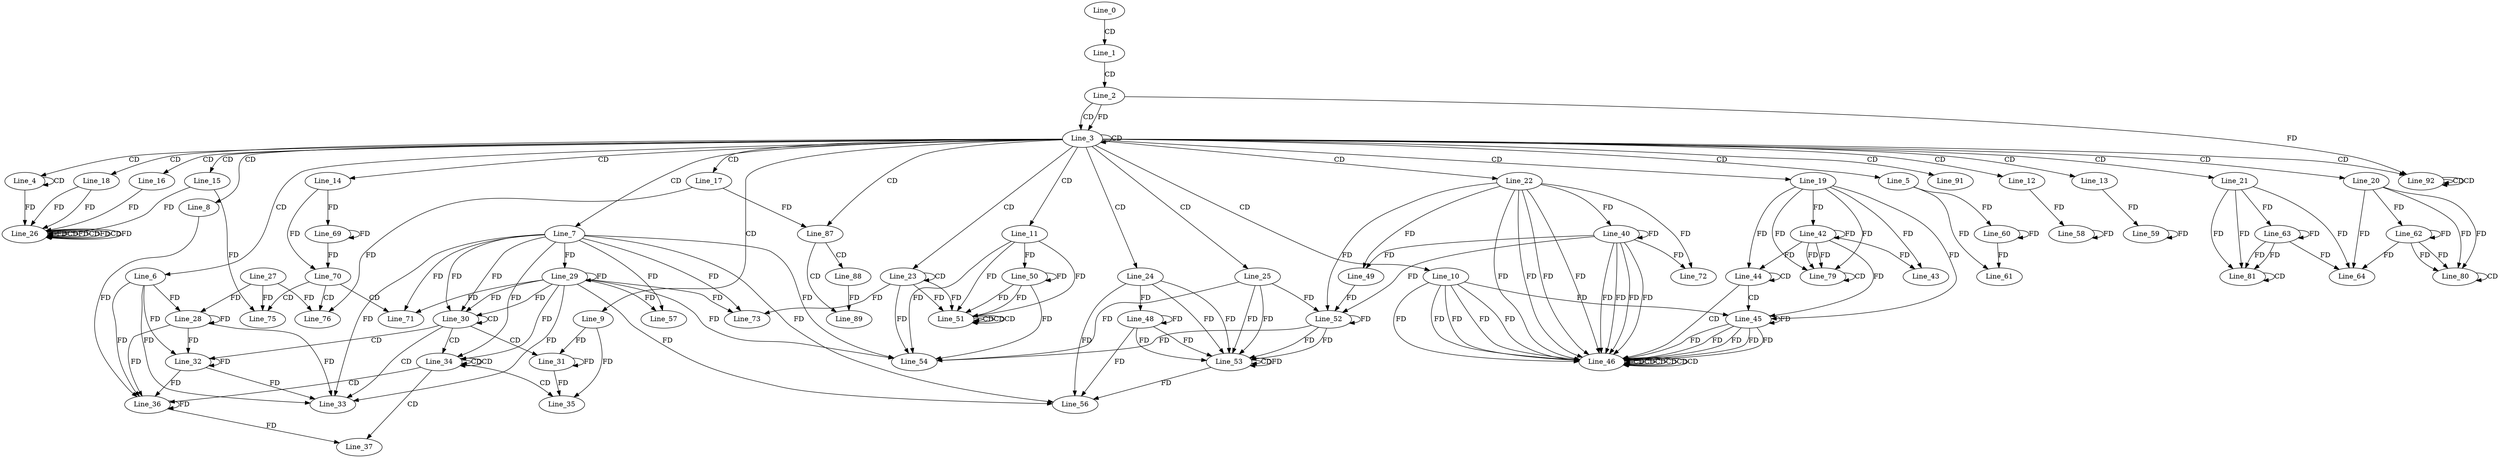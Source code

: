 digraph G {
  Line_0;
  Line_1;
  Line_2;
  Line_3;
  Line_3;
  Line_3;
  Line_4;
  Line_4;
  Line_5;
  Line_6;
  Line_7;
  Line_8;
  Line_9;
  Line_10;
  Line_11;
  Line_12;
  Line_13;
  Line_14;
  Line_15;
  Line_16;
  Line_17;
  Line_18;
  Line_19;
  Line_20;
  Line_21;
  Line_22;
  Line_23;
  Line_23;
  Line_24;
  Line_25;
  Line_26;
  Line_26;
  Line_26;
  Line_26;
  Line_26;
  Line_26;
  Line_28;
  Line_28;
  Line_27;
  Line_29;
  Line_30;
  Line_30;
  Line_31;
  Line_32;
  Line_32;
  Line_33;
  Line_34;
  Line_34;
  Line_35;
  Line_36;
  Line_36;
  Line_36;
  Line_36;
  Line_36;
  Line_37;
  Line_40;
  Line_42;
  Line_43;
  Line_44;
  Line_44;
  Line_45;
  Line_45;
  Line_45;
  Line_46;
  Line_46;
  Line_46;
  Line_46;
  Line_46;
  Line_46;
  Line_46;
  Line_46;
  Line_48;
  Line_49;
  Line_50;
  Line_51;
  Line_51;
  Line_51;
  Line_51;
  Line_52;
  Line_52;
  Line_49;
  Line_53;
  Line_53;
  Line_54;
  Line_56;
  Line_57;
  Line_58;
  Line_58;
  Line_59;
  Line_59;
  Line_60;
  Line_61;
  Line_62;
  Line_62;
  Line_63;
  Line_63;
  Line_64;
  Line_64;
  Line_69;
  Line_69;
  Line_70;
  Line_71;
  Line_72;
  Line_73;
  Line_75;
  Line_76;
  Line_79;
  Line_79;
  Line_80;
  Line_80;
  Line_81;
  Line_81;
  Line_87;
  Line_87;
  Line_88;
  Line_89;
  Line_91;
  Line_92;
  Line_92;
  Line_92;
  Line_92;
  Line_0 -> Line_1 [ label="CD" ];
  Line_1 -> Line_2 [ label="CD" ];
  Line_2 -> Line_3 [ label="CD" ];
  Line_3 -> Line_3 [ label="CD" ];
  Line_2 -> Line_3 [ label="FD" ];
  Line_3 -> Line_4 [ label="CD" ];
  Line_4 -> Line_4 [ label="CD" ];
  Line_3 -> Line_5 [ label="CD" ];
  Line_3 -> Line_6 [ label="CD" ];
  Line_3 -> Line_7 [ label="CD" ];
  Line_3 -> Line_8 [ label="CD" ];
  Line_3 -> Line_9 [ label="CD" ];
  Line_3 -> Line_10 [ label="CD" ];
  Line_3 -> Line_11 [ label="CD" ];
  Line_3 -> Line_12 [ label="CD" ];
  Line_3 -> Line_13 [ label="CD" ];
  Line_3 -> Line_14 [ label="CD" ];
  Line_3 -> Line_15 [ label="CD" ];
  Line_3 -> Line_16 [ label="CD" ];
  Line_3 -> Line_17 [ label="CD" ];
  Line_3 -> Line_18 [ label="CD" ];
  Line_3 -> Line_19 [ label="CD" ];
  Line_3 -> Line_20 [ label="CD" ];
  Line_3 -> Line_21 [ label="CD" ];
  Line_3 -> Line_22 [ label="CD" ];
  Line_3 -> Line_23 [ label="CD" ];
  Line_23 -> Line_23 [ label="CD" ];
  Line_3 -> Line_24 [ label="CD" ];
  Line_3 -> Line_25 [ label="CD" ];
  Line_4 -> Line_26 [ label="FD" ];
  Line_18 -> Line_26 [ label="FD" ];
  Line_26 -> Line_26 [ label="FD" ];
  Line_26 -> Line_26 [ label="CD" ];
  Line_18 -> Line_26 [ label="FD" ];
  Line_26 -> Line_26 [ label="FD" ];
  Line_26 -> Line_26 [ label="CD" ];
  Line_15 -> Line_26 [ label="FD" ];
  Line_26 -> Line_26 [ label="FD" ];
  Line_26 -> Line_26 [ label="CD" ];
  Line_16 -> Line_26 [ label="FD" ];
  Line_26 -> Line_26 [ label="FD" ];
  Line_6 -> Line_28 [ label="FD" ];
  Line_28 -> Line_28 [ label="FD" ];
  Line_27 -> Line_28 [ label="FD" ];
  Line_7 -> Line_29 [ label="FD" ];
  Line_29 -> Line_29 [ label="FD" ];
  Line_7 -> Line_30 [ label="FD" ];
  Line_29 -> Line_30 [ label="FD" ];
  Line_30 -> Line_30 [ label="CD" ];
  Line_7 -> Line_30 [ label="FD" ];
  Line_29 -> Line_30 [ label="FD" ];
  Line_30 -> Line_31 [ label="CD" ];
  Line_9 -> Line_31 [ label="FD" ];
  Line_31 -> Line_31 [ label="FD" ];
  Line_30 -> Line_32 [ label="CD" ];
  Line_6 -> Line_32 [ label="FD" ];
  Line_28 -> Line_32 [ label="FD" ];
  Line_32 -> Line_32 [ label="FD" ];
  Line_30 -> Line_33 [ label="CD" ];
  Line_7 -> Line_33 [ label="FD" ];
  Line_29 -> Line_33 [ label="FD" ];
  Line_6 -> Line_33 [ label="FD" ];
  Line_28 -> Line_33 [ label="FD" ];
  Line_32 -> Line_33 [ label="FD" ];
  Line_30 -> Line_34 [ label="CD" ];
  Line_34 -> Line_34 [ label="CD" ];
  Line_34 -> Line_34 [ label="CD" ];
  Line_7 -> Line_34 [ label="FD" ];
  Line_29 -> Line_34 [ label="FD" ];
  Line_34 -> Line_35 [ label="CD" ];
  Line_9 -> Line_35 [ label="FD" ];
  Line_31 -> Line_35 [ label="FD" ];
  Line_34 -> Line_36 [ label="CD" ];
  Line_36 -> Line_36 [ label="FD" ];
  Line_6 -> Line_36 [ label="FD" ];
  Line_28 -> Line_36 [ label="FD" ];
  Line_32 -> Line_36 [ label="FD" ];
  Line_8 -> Line_36 [ label="FD" ];
  Line_34 -> Line_37 [ label="CD" ];
  Line_36 -> Line_37 [ label="FD" ];
  Line_22 -> Line_40 [ label="FD" ];
  Line_40 -> Line_40 [ label="FD" ];
  Line_19 -> Line_42 [ label="FD" ];
  Line_42 -> Line_42 [ label="FD" ];
  Line_19 -> Line_43 [ label="FD" ];
  Line_42 -> Line_43 [ label="FD" ];
  Line_44 -> Line_44 [ label="CD" ];
  Line_19 -> Line_44 [ label="FD" ];
  Line_42 -> Line_44 [ label="FD" ];
  Line_44 -> Line_45 [ label="CD" ];
  Line_45 -> Line_45 [ label="FD" ];
  Line_10 -> Line_45 [ label="FD" ];
  Line_19 -> Line_45 [ label="FD" ];
  Line_42 -> Line_45 [ label="FD" ];
  Line_44 -> Line_46 [ label="CD" ];
  Line_46 -> Line_46 [ label="CD" ];
  Line_46 -> Line_46 [ label="CD" ];
  Line_45 -> Line_46 [ label="FD" ];
  Line_10 -> Line_46 [ label="FD" ];
  Line_46 -> Line_46 [ label="CD" ];
  Line_22 -> Line_46 [ label="FD" ];
  Line_40 -> Line_46 [ label="FD" ];
  Line_45 -> Line_46 [ label="FD" ];
  Line_10 -> Line_46 [ label="FD" ];
  Line_46 -> Line_46 [ label="CD" ];
  Line_22 -> Line_46 [ label="FD" ];
  Line_40 -> Line_46 [ label="FD" ];
  Line_45 -> Line_46 [ label="FD" ];
  Line_10 -> Line_46 [ label="FD" ];
  Line_46 -> Line_46 [ label="CD" ];
  Line_22 -> Line_46 [ label="FD" ];
  Line_40 -> Line_46 [ label="FD" ];
  Line_45 -> Line_46 [ label="FD" ];
  Line_10 -> Line_46 [ label="FD" ];
  Line_46 -> Line_46 [ label="CD" ];
  Line_22 -> Line_46 [ label="FD" ];
  Line_40 -> Line_46 [ label="FD" ];
  Line_45 -> Line_46 [ label="FD" ];
  Line_10 -> Line_46 [ label="FD" ];
  Line_24 -> Line_48 [ label="FD" ];
  Line_48 -> Line_48 [ label="FD" ];
  Line_22 -> Line_49 [ label="FD" ];
  Line_40 -> Line_49 [ label="FD" ];
  Line_11 -> Line_50 [ label="FD" ];
  Line_50 -> Line_50 [ label="FD" ];
  Line_51 -> Line_51 [ label="CD" ];
  Line_51 -> Line_51 [ label="CD" ];
  Line_23 -> Line_51 [ label="FD" ];
  Line_11 -> Line_51 [ label="FD" ];
  Line_50 -> Line_51 [ label="FD" ];
  Line_51 -> Line_51 [ label="CD" ];
  Line_23 -> Line_51 [ label="FD" ];
  Line_11 -> Line_51 [ label="FD" ];
  Line_50 -> Line_51 [ label="FD" ];
  Line_25 -> Line_52 [ label="FD" ];
  Line_52 -> Line_52 [ label="FD" ];
  Line_22 -> Line_52 [ label="FD" ];
  Line_40 -> Line_52 [ label="FD" ];
  Line_49 -> Line_52 [ label="FD" ];
  Line_25 -> Line_53 [ label="FD" ];
  Line_52 -> Line_53 [ label="FD" ];
  Line_24 -> Line_53 [ label="FD" ];
  Line_48 -> Line_53 [ label="FD" ];
  Line_53 -> Line_53 [ label="CD" ];
  Line_24 -> Line_53 [ label="FD" ];
  Line_48 -> Line_53 [ label="FD" ];
  Line_53 -> Line_53 [ label="FD" ];
  Line_25 -> Line_53 [ label="FD" ];
  Line_52 -> Line_53 [ label="FD" ];
  Line_23 -> Line_54 [ label="FD" ];
  Line_11 -> Line_54 [ label="FD" ];
  Line_50 -> Line_54 [ label="FD" ];
  Line_7 -> Line_54 [ label="FD" ];
  Line_29 -> Line_54 [ label="FD" ];
  Line_25 -> Line_54 [ label="FD" ];
  Line_52 -> Line_54 [ label="FD" ];
  Line_7 -> Line_56 [ label="FD" ];
  Line_29 -> Line_56 [ label="FD" ];
  Line_24 -> Line_56 [ label="FD" ];
  Line_48 -> Line_56 [ label="FD" ];
  Line_53 -> Line_56 [ label="FD" ];
  Line_7 -> Line_57 [ label="FD" ];
  Line_29 -> Line_57 [ label="FD" ];
  Line_12 -> Line_58 [ label="FD" ];
  Line_58 -> Line_58 [ label="FD" ];
  Line_13 -> Line_59 [ label="FD" ];
  Line_59 -> Line_59 [ label="FD" ];
  Line_5 -> Line_60 [ label="FD" ];
  Line_60 -> Line_60 [ label="FD" ];
  Line_5 -> Line_61 [ label="FD" ];
  Line_60 -> Line_61 [ label="FD" ];
  Line_20 -> Line_62 [ label="FD" ];
  Line_62 -> Line_62 [ label="FD" ];
  Line_21 -> Line_63 [ label="FD" ];
  Line_63 -> Line_63 [ label="FD" ];
  Line_21 -> Line_64 [ label="FD" ];
  Line_63 -> Line_64 [ label="FD" ];
  Line_20 -> Line_64 [ label="FD" ];
  Line_62 -> Line_64 [ label="FD" ];
  Line_14 -> Line_69 [ label="FD" ];
  Line_69 -> Line_69 [ label="FD" ];
  Line_14 -> Line_70 [ label="FD" ];
  Line_69 -> Line_70 [ label="FD" ];
  Line_70 -> Line_71 [ label="CD" ];
  Line_7 -> Line_71 [ label="FD" ];
  Line_29 -> Line_71 [ label="FD" ];
  Line_22 -> Line_72 [ label="FD" ];
  Line_40 -> Line_72 [ label="FD" ];
  Line_23 -> Line_73 [ label="FD" ];
  Line_7 -> Line_73 [ label="FD" ];
  Line_29 -> Line_73 [ label="FD" ];
  Line_70 -> Line_75 [ label="CD" ];
  Line_15 -> Line_75 [ label="FD" ];
  Line_27 -> Line_75 [ label="FD" ];
  Line_70 -> Line_76 [ label="CD" ];
  Line_17 -> Line_76 [ label="FD" ];
  Line_27 -> Line_76 [ label="FD" ];
  Line_19 -> Line_79 [ label="FD" ];
  Line_42 -> Line_79 [ label="FD" ];
  Line_79 -> Line_79 [ label="CD" ];
  Line_19 -> Line_79 [ label="FD" ];
  Line_42 -> Line_79 [ label="FD" ];
  Line_20 -> Line_80 [ label="FD" ];
  Line_62 -> Line_80 [ label="FD" ];
  Line_80 -> Line_80 [ label="CD" ];
  Line_20 -> Line_80 [ label="FD" ];
  Line_62 -> Line_80 [ label="FD" ];
  Line_21 -> Line_81 [ label="FD" ];
  Line_63 -> Line_81 [ label="FD" ];
  Line_81 -> Line_81 [ label="CD" ];
  Line_21 -> Line_81 [ label="FD" ];
  Line_63 -> Line_81 [ label="FD" ];
  Line_3 -> Line_87 [ label="CD" ];
  Line_17 -> Line_87 [ label="FD" ];
  Line_87 -> Line_88 [ label="CD" ];
  Line_87 -> Line_89 [ label="CD" ];
  Line_88 -> Line_89 [ label="FD" ];
  Line_3 -> Line_91 [ label="CD" ];
  Line_3 -> Line_92 [ label="CD" ];
  Line_92 -> Line_92 [ label="CD" ];
  Line_2 -> Line_92 [ label="FD" ];
  Line_92 -> Line_92 [ label="CD" ];
}
